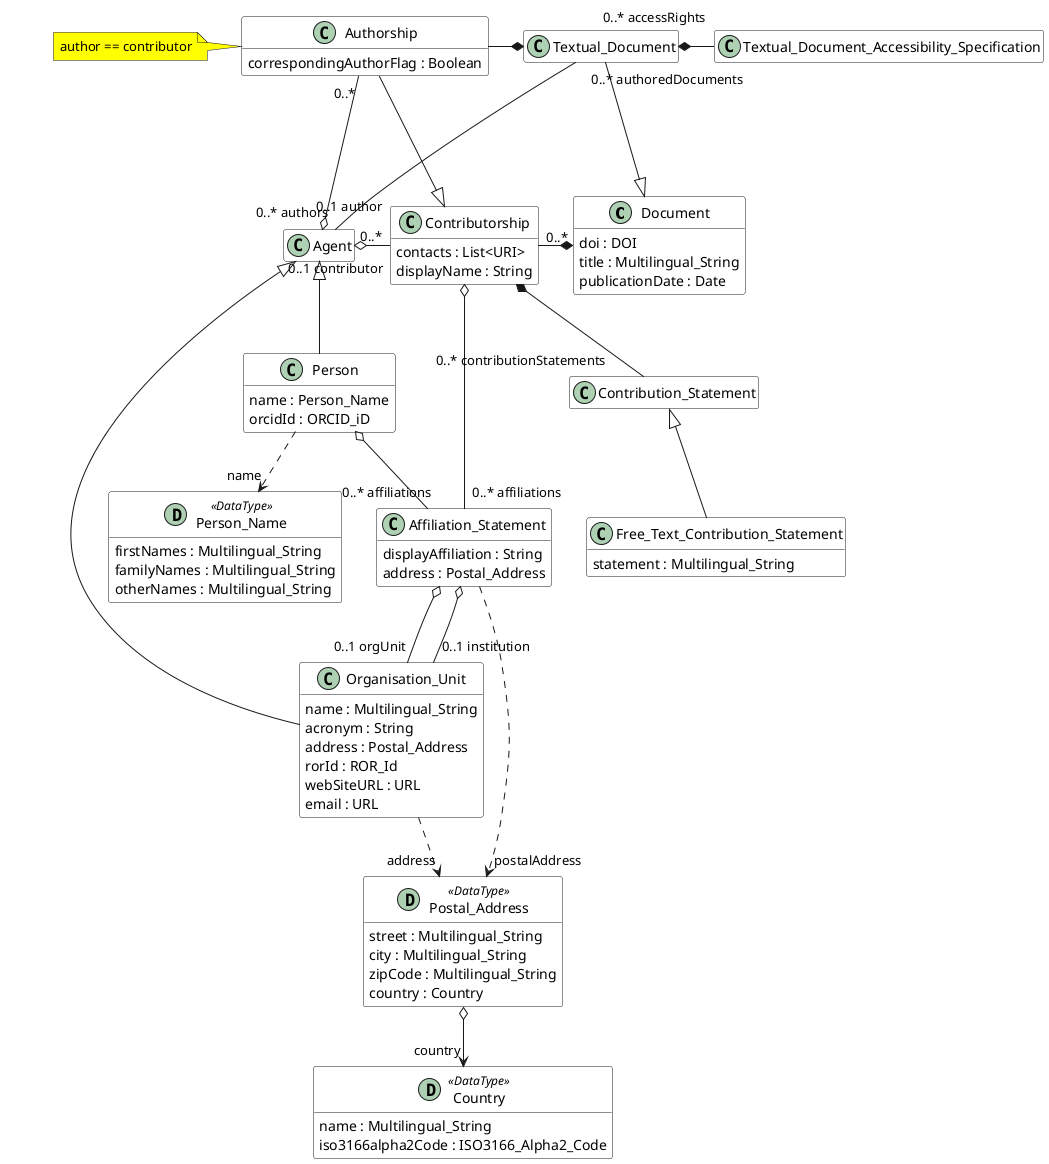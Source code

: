 @startuml
	!startsub common
	!define datatype(x) class x << (D,#add0b2) DataType>> #ffffff
	hide empty members
	skinparam BoxPadding 120
	!endsub

    !startsub Contributorship
    class "Document" #ffffff {
        doi : DOI
        title : Multilingual_String
        publicationDate : Date
    }
    !endsub
    class "Textual_Document" #ffffff {
    }
    class "Textual_Document_Accessibility_Specification" #ffffff {
    }
    !startsub Agent
    class "Agent" #ffffff {

    }
    class "Organisation_Unit" #ffffff {
        name : Multilingual_String
        acronym : String
        address : Postal_Address
        rorId : ROR_Id
        webSiteURL : URL
        email : URL
    }
    class "Person" #ffffff {
        name : Person_Name
        orcidId : ORCID_iD
    }
    datatype("Person_Name") {
        firstNames : Multilingual_String
        familyNames : Multilingual_String
        otherNames : Multilingual_String
    } 
    datatype("Postal_Address") {
        street : Multilingual_String 
        city : Multilingual_String
        zipCode : Multilingual_String 
        country : Country
    }
    datatype("Country"){
        name : Multilingual_String
        iso3166alpha2Code : ISO3166_Alpha2_Code
'         iso3166NumericCode : ISO3166_Numeric_Code   FIXME
'         euCountryCode : EU_Country_Code			FIXME
    }
	"Postal_Address" o--> "country" "Country"
    !endsub
    class "Authorship" #ffffff {
        correspondingAuthorFlag : Boolean 
    }
    note left #yellow: author == contributor
    !startsub Contributorship
    class "Contributorship" #ffffff {
        contacts : List<URI> 
        displayName : String
    }
    class "Contribution_Statement" #ffffff {
    }
    class "Free_Text_Contribution_Statement" #ffffff {
        statement : Multilingual_String
    }
    class "Affiliation_Statement" #ffffff {
        displayAffiliation : String 
        address : Postal_Address
    }
    !endsub

!startsub Contributorship
"Affiliation_Statement" ..> "postalAddress" "Postal_Address"
"Affiliation_Statement" o-- "0..1 orgUnit" "Organisation_Unit"
"Affiliation_Statement" o-- "0..1 institution" "Organisation_Unit"
' "Affiliation_Statement" o-- "person" "Person"
"Person" o-- "0..* affiliations" "Affiliation_Statement"
"Contribution_Statement" <|-- "Free_Text_Contribution_Statement"
"Contributorship" "0..*" --r--* "Document"
"Contributorship" "0..*" --l--o "0..1 contributor" "Agent"
"Contributorship" o-- "0..* affiliations" "Affiliation_Statement"
"Contributorship" *-- "0..* contributionStatements" "Contribution_Statement"
!endsub
"Authorship" -r-* "Textual_Document"
"Contributorship" <|-u- "Authorship"
"Authorship" "0..*" --o "0..1 author" "Agent"
!startsub Agent
"Person" ..> "name" "Person_Name"
"Agent" <|-- "Person"
"Agent" <|-- "Organisation_Unit"
"Organisation_Unit" ..> "address" "Postal_Address"
!endsub
"Document" <|-u- "Textual_Document"
"Textual_Document" *-r- "0..* accessRights" "Textual_Document_Accessibility_Specification"
"Textual_Document" "0..* authoredDocuments" --- "0..* authors" "Agent"
@enduml